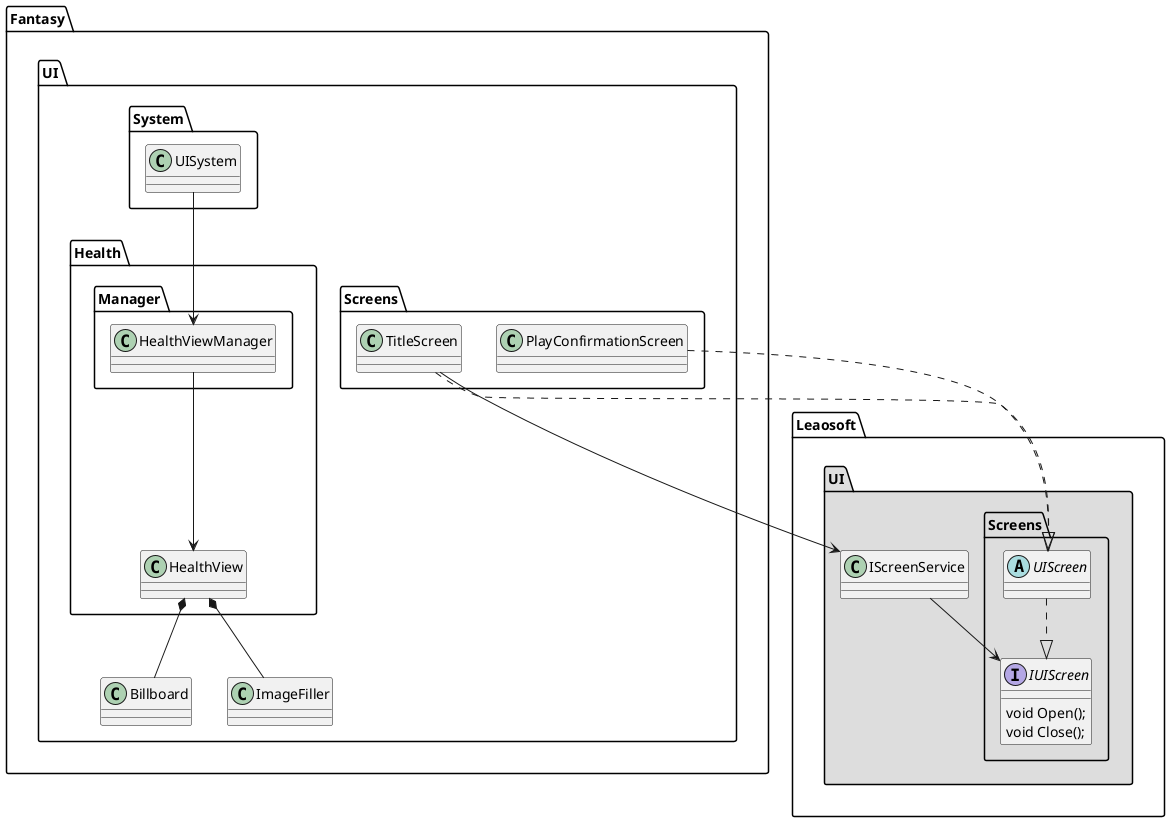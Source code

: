 ﻿@startuml

together {
    package Leaosoft.UI #DDDDDD {
        package Screens {
            interface IUIScreen {
                void Open();
                void Close();
            }
            
            Abstract Class UIScreen
            
            UIScreen ..|> IUIScreen
        }
        
        IScreenService --> IUIScreen
    }
    
    package Fantasy.UI {
        Class Billboard
        Class ImageFiller
        
        package System {
            Class UISystem
        }
        
        together {
            package Screens {
                PlayConfirmationScreen ..|> UIScreen
                TitleScreen ..|> UIScreen
                
                TitleScreen --> IScreenService
            }
            
            package Health {
                package Manager {
                    Class HealthViewManager
                }
                
                HealthView *-- Billboard
                HealthView *-- ImageFiller
                
                HealthViewManager --> HealthView
            }
        }
        
        UISystem --> HealthViewManager
    }
}

@enduml

